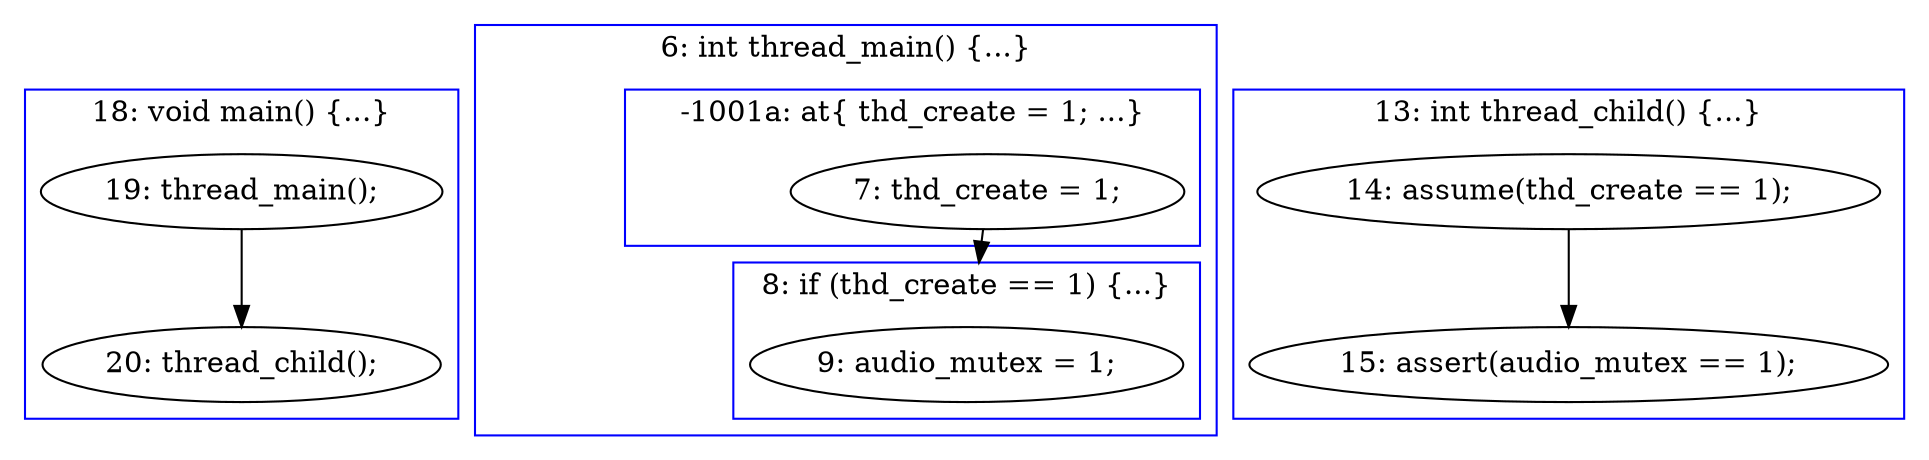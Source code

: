 digraph PartialOrder {
	compound = true
	"19: thread_main();" -> "20: thread_child();"
	"7: thd_create = 1;" -> "9: audio_mutex = 1;" [lhead = cluster4]
	"14: assume(thd_create == 1);" -> "15: assert(audio_mutex == 1);"
	subgraph cluster1 {
		label = "6: int thread_main() {...}"
		color = blue
		"-1001a: at{ thd_create = 1; ...}"  [label = " ", style = invisible]
		subgraph cluster4 {
			label = "8: if (thd_create == 1) {...}"
			color = blue
			"9: audio_mutex = 1;"  [label = "9: audio_mutex = 1;"]
		}
		subgraph cluster5 {
			label = "-1001a: at{ thd_create = 1; ...}"
			color = blue
			"8: if (thd_create == 1) {...}"  [label = " ", style = invisible]
			"7: thd_create = 1;"  [label = "7: thd_create = 1;"]
		}
	}
	subgraph cluster2 {
		label = "13: int thread_child() {...}"
		color = blue
		"15: assert(audio_mutex == 1);"  [label = "15: assert(audio_mutex == 1);"]
		"14: assume(thd_create == 1);"  [label = "14: assume(thd_create == 1);"]
	}
	subgraph cluster3 {
		label = "18: void main() {...}"
		color = blue
		"20: thread_child();"  [label = "20: thread_child();"]
		"19: thread_main();"  [label = "19: thread_main();"]
	}
}